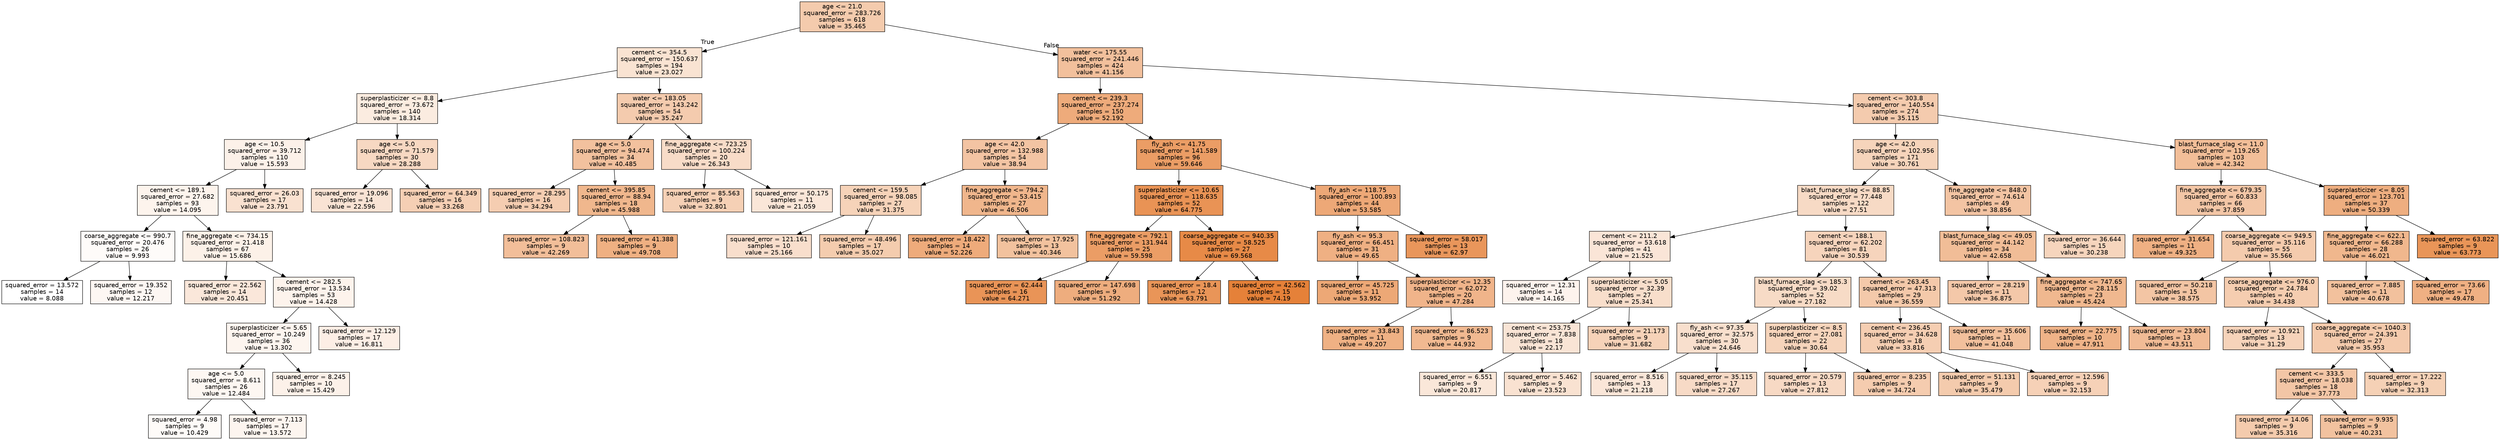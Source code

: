 digraph Tree {
node [shape=box, style="filled", color="black", fontname="helvetica"] ;
edge [fontname="helvetica"] ;
0 [label="age <= 21.0\nsquared_error = 283.726\nsamples = 618\nvalue = 35.465", fillcolor="#f4cbad"] ;
1 [label="cement <= 354.5\nsquared_error = 150.637\nsamples = 194\nvalue = 23.027", fillcolor="#f9e3d2"] ;
0 -> 1 [labeldistance=2.5, labelangle=45, headlabel="True"] ;
2 [label="superplasticizer <= 8.8\nsquared_error = 73.672\nsamples = 140\nvalue = 18.314", fillcolor="#fbece0"] ;
1 -> 2 ;
3 [label="age <= 10.5\nsquared_error = 39.712\nsamples = 110\nvalue = 15.593", fillcolor="#fcf1e9"] ;
2 -> 3 ;
4 [label="cement <= 189.1\nsquared_error = 27.682\nsamples = 93\nvalue = 14.095", fillcolor="#fdf4ed"] ;
3 -> 4 ;
5 [label="coarse_aggregate <= 990.7\nsquared_error = 20.476\nsamples = 26\nvalue = 9.993", fillcolor="#fefbf9"] ;
4 -> 5 ;
6 [label="squared_error = 13.572\nsamples = 14\nvalue = 8.088", fillcolor="#ffffff"] ;
5 -> 6 ;
7 [label="squared_error = 19.352\nsamples = 12\nvalue = 12.217", fillcolor="#fdf7f3"] ;
5 -> 7 ;
8 [label="fine_aggregate <= 734.15\nsquared_error = 21.418\nsamples = 67\nvalue = 15.686", fillcolor="#fcf1e8"] ;
4 -> 8 ;
9 [label="squared_error = 22.562\nsamples = 14\nvalue = 20.451", fillcolor="#fae7da"] ;
8 -> 9 ;
10 [label="cement <= 282.5\nsquared_error = 13.534\nsamples = 53\nvalue = 14.428", fillcolor="#fdf3ec"] ;
8 -> 10 ;
11 [label="superplasticizer <= 5.65\nsquared_error = 10.249\nsamples = 36\nvalue = 13.302", fillcolor="#fdf5ef"] ;
10 -> 11 ;
12 [label="age <= 5.0\nsquared_error = 8.611\nsamples = 26\nvalue = 12.484", fillcolor="#fdf7f2"] ;
11 -> 12 ;
13 [label="squared_error = 4.98\nsamples = 9\nvalue = 10.429", fillcolor="#fefbf8"] ;
12 -> 13 ;
14 [label="squared_error = 7.113\nsamples = 17\nvalue = 13.572", fillcolor="#fdf5ef"] ;
12 -> 14 ;
15 [label="squared_error = 8.245\nsamples = 10\nvalue = 15.429", fillcolor="#fcf1e9"] ;
11 -> 15 ;
16 [label="squared_error = 12.129\nsamples = 17\nvalue = 16.811", fillcolor="#fceee5"] ;
10 -> 16 ;
17 [label="squared_error = 26.03\nsamples = 17\nvalue = 23.791", fillcolor="#f9e1d0"] ;
3 -> 17 ;
18 [label="age <= 5.0\nsquared_error = 71.579\nsamples = 30\nvalue = 28.288", fillcolor="#f7d8c2"] ;
2 -> 18 ;
19 [label="squared_error = 19.096\nsamples = 14\nvalue = 22.596", fillcolor="#f9e3d4"] ;
18 -> 19 ;
20 [label="squared_error = 64.349\nsamples = 16\nvalue = 33.268", fillcolor="#f5cfb4"] ;
18 -> 20 ;
21 [label="water <= 183.05\nsquared_error = 143.242\nsamples = 54\nvalue = 35.247", fillcolor="#f4cbae"] ;
1 -> 21 ;
22 [label="age <= 5.0\nsquared_error = 94.474\nsamples = 34\nvalue = 40.485", fillcolor="#f2c19e"] ;
21 -> 22 ;
23 [label="squared_error = 28.295\nsamples = 16\nvalue = 34.294", fillcolor="#f5cdb1"] ;
22 -> 23 ;
24 [label="cement <= 395.85\nsquared_error = 88.94\nsamples = 18\nvalue = 45.988", fillcolor="#f0b78d"] ;
22 -> 24 ;
25 [label="squared_error = 108.823\nsamples = 9\nvalue = 42.269", fillcolor="#f2be99"] ;
24 -> 25 ;
26 [label="squared_error = 41.388\nsamples = 9\nvalue = 49.708", fillcolor="#efb082"] ;
24 -> 26 ;
27 [label="fine_aggregate <= 723.25\nsquared_error = 100.224\nsamples = 20\nvalue = 26.343", fillcolor="#f8dcc8"] ;
21 -> 27 ;
28 [label="squared_error = 85.563\nsamples = 9\nvalue = 32.801", fillcolor="#f5d0b5"] ;
27 -> 28 ;
29 [label="squared_error = 50.175\nsamples = 11\nvalue = 21.059", fillcolor="#fae6d8"] ;
27 -> 29 ;
30 [label="water <= 175.55\nsquared_error = 241.446\nsamples = 424\nvalue = 41.156", fillcolor="#f2c09c"] ;
0 -> 30 [labeldistance=2.5, labelangle=-45, headlabel="False"] ;
31 [label="cement <= 239.3\nsquared_error = 237.274\nsamples = 150\nvalue = 52.192", fillcolor="#eeab7b"] ;
30 -> 31 ;
32 [label="age <= 42.0\nsquared_error = 132.988\nsamples = 54\nvalue = 38.94", fillcolor="#f3c4a3"] ;
31 -> 32 ;
33 [label="cement <= 159.5\nsquared_error = 98.085\nsamples = 27\nvalue = 31.375", fillcolor="#f6d3b9"] ;
32 -> 33 ;
34 [label="squared_error = 121.161\nsamples = 10\nvalue = 25.166", fillcolor="#f8decc"] ;
33 -> 34 ;
35 [label="squared_error = 48.496\nsamples = 17\nvalue = 35.027", fillcolor="#f4ccae"] ;
33 -> 35 ;
36 [label="fine_aggregate <= 794.2\nsquared_error = 53.415\nsamples = 27\nvalue = 46.506", fillcolor="#f0b68c"] ;
32 -> 36 ;
37 [label="squared_error = 18.422\nsamples = 14\nvalue = 52.226", fillcolor="#eeab7b"] ;
36 -> 37 ;
38 [label="squared_error = 17.925\nsamples = 13\nvalue = 40.346", fillcolor="#f2c29e"] ;
36 -> 38 ;
39 [label="fly_ash <= 41.75\nsquared_error = 141.589\nsamples = 96\nvalue = 59.646", fillcolor="#eb9d65"] ;
31 -> 39 ;
40 [label="superplasticizer <= 10.65\nsquared_error = 118.635\nsamples = 52\nvalue = 64.775", fillcolor="#e99355"] ;
39 -> 40 ;
41 [label="fine_aggregate <= 792.1\nsquared_error = 131.944\nsamples = 25\nvalue = 59.598", fillcolor="#eb9d65"] ;
40 -> 41 ;
42 [label="squared_error = 62.444\nsamples = 16\nvalue = 64.271", fillcolor="#e99457"] ;
41 -> 42 ;
43 [label="squared_error = 147.698\nsamples = 9\nvalue = 51.292", fillcolor="#eead7e"] ;
41 -> 43 ;
44 [label="coarse_aggregate <= 940.35\nsquared_error = 58.525\nsamples = 27\nvalue = 69.568", fillcolor="#e78a47"] ;
40 -> 44 ;
45 [label="squared_error = 18.4\nsamples = 12\nvalue = 63.791", fillcolor="#e99558"] ;
44 -> 45 ;
46 [label="squared_error = 42.562\nsamples = 15\nvalue = 74.19", fillcolor="#e58139"] ;
44 -> 46 ;
47 [label="fly_ash <= 118.75\nsquared_error = 100.893\nsamples = 44\nvalue = 53.585", fillcolor="#eda877"] ;
39 -> 47 ;
48 [label="fly_ash <= 95.3\nsquared_error = 66.451\nsamples = 31\nvalue = 49.65", fillcolor="#efb083"] ;
47 -> 48 ;
49 [label="squared_error = 45.725\nsamples = 11\nvalue = 53.952", fillcolor="#eda876"] ;
48 -> 49 ;
50 [label="superplasticizer <= 12.35\nsquared_error = 62.072\nsamples = 20\nvalue = 47.284", fillcolor="#f0b48a"] ;
48 -> 50 ;
51 [label="squared_error = 33.843\nsamples = 11\nvalue = 49.207", fillcolor="#efb184"] ;
50 -> 51 ;
52 [label="squared_error = 86.523\nsamples = 9\nvalue = 44.932", fillcolor="#f1b991"] ;
50 -> 52 ;
53 [label="squared_error = 58.017\nsamples = 13\nvalue = 62.97", fillcolor="#e9965b"] ;
47 -> 53 ;
54 [label="cement <= 303.8\nsquared_error = 140.554\nsamples = 274\nvalue = 35.115", fillcolor="#f4cbae"] ;
30 -> 54 ;
55 [label="age <= 42.0\nsquared_error = 102.956\nsamples = 171\nvalue = 30.761", fillcolor="#f6d4bb"] ;
54 -> 55 ;
56 [label="blast_furnace_slag <= 88.85\nsquared_error = 77.448\nsamples = 122\nvalue = 27.51", fillcolor="#f7dac5"] ;
55 -> 56 ;
57 [label="cement <= 211.2\nsquared_error = 53.618\nsamples = 41\nvalue = 21.525", fillcolor="#fae5d7"] ;
56 -> 57 ;
58 [label="squared_error = 12.31\nsamples = 14\nvalue = 14.165", fillcolor="#fdf3ed"] ;
57 -> 58 ;
59 [label="superplasticizer <= 5.05\nsquared_error = 32.39\nsamples = 27\nvalue = 25.341", fillcolor="#f8decb"] ;
57 -> 59 ;
60 [label="cement <= 253.75\nsquared_error = 7.838\nsamples = 18\nvalue = 22.17", fillcolor="#f9e4d5"] ;
59 -> 60 ;
61 [label="squared_error = 6.551\nsamples = 9\nvalue = 20.817", fillcolor="#fae7d9"] ;
60 -> 61 ;
62 [label="squared_error = 5.462\nsamples = 9\nvalue = 23.523", fillcolor="#f9e2d1"] ;
60 -> 62 ;
63 [label="squared_error = 21.173\nsamples = 9\nvalue = 31.682", fillcolor="#f6d2b8"] ;
59 -> 63 ;
64 [label="cement <= 188.1\nsquared_error = 62.202\nsamples = 81\nvalue = 30.539", fillcolor="#f6d4bc"] ;
56 -> 64 ;
65 [label="blast_furnace_slag <= 185.3\nsquared_error = 39.02\nsamples = 52\nvalue = 27.182", fillcolor="#f7dbc6"] ;
64 -> 65 ;
66 [label="fly_ash <= 97.35\nsquared_error = 32.575\nsamples = 30\nvalue = 24.646", fillcolor="#f8dfcd"] ;
65 -> 66 ;
67 [label="squared_error = 8.516\nsamples = 13\nvalue = 21.218", fillcolor="#fae6d8"] ;
66 -> 67 ;
68 [label="squared_error = 35.115\nsamples = 17\nvalue = 27.267", fillcolor="#f7dac6"] ;
66 -> 68 ;
69 [label="superplasticizer <= 8.5\nsquared_error = 27.081\nsamples = 22\nvalue = 30.64", fillcolor="#f6d4bb"] ;
65 -> 69 ;
70 [label="squared_error = 20.579\nsamples = 13\nvalue = 27.812", fillcolor="#f7d9c4"] ;
69 -> 70 ;
71 [label="squared_error = 8.235\nsamples = 9\nvalue = 34.724", fillcolor="#f5ccaf"] ;
69 -> 71 ;
72 [label="cement <= 263.45\nsquared_error = 47.313\nsamples = 29\nvalue = 36.559", fillcolor="#f4c9aa"] ;
64 -> 72 ;
73 [label="cement <= 236.45\nsquared_error = 34.628\nsamples = 18\nvalue = 33.816", fillcolor="#f5ceb2"] ;
72 -> 73 ;
74 [label="squared_error = 51.131\nsamples = 9\nvalue = 35.479", fillcolor="#f4cbad"] ;
73 -> 74 ;
75 [label="squared_error = 12.596\nsamples = 9\nvalue = 32.153", fillcolor="#f6d1b7"] ;
73 -> 75 ;
76 [label="squared_error = 35.606\nsamples = 11\nvalue = 41.048", fillcolor="#f2c09c"] ;
72 -> 76 ;
77 [label="fine_aggregate <= 848.0\nsquared_error = 74.614\nsamples = 49\nvalue = 38.856", fillcolor="#f3c4a3"] ;
55 -> 77 ;
78 [label="blast_furnace_slag <= 49.05\nsquared_error = 44.142\nsamples = 34\nvalue = 42.658", fillcolor="#f1bd97"] ;
77 -> 78 ;
79 [label="squared_error = 28.219\nsamples = 11\nvalue = 36.875", fillcolor="#f4c8a9"] ;
78 -> 79 ;
80 [label="fine_aggregate <= 747.65\nsquared_error = 28.115\nsamples = 23\nvalue = 45.424", fillcolor="#f0b88f"] ;
78 -> 80 ;
81 [label="squared_error = 22.775\nsamples = 10\nvalue = 47.911", fillcolor="#efb388"] ;
80 -> 81 ;
82 [label="squared_error = 23.804\nsamples = 13\nvalue = 43.511", fillcolor="#f1bb95"] ;
80 -> 82 ;
83 [label="squared_error = 36.644\nsamples = 15\nvalue = 30.238", fillcolor="#f6d5bd"] ;
77 -> 83 ;
84 [label="blast_furnace_slag <= 11.0\nsquared_error = 119.265\nsamples = 103\nvalue = 42.342", fillcolor="#f2be98"] ;
54 -> 84 ;
85 [label="fine_aggregate <= 679.35\nsquared_error = 60.833\nsamples = 66\nvalue = 37.859", fillcolor="#f3c6a6"] ;
84 -> 85 ;
86 [label="squared_error = 31.654\nsamples = 11\nvalue = 49.325", fillcolor="#efb083"] ;
85 -> 86 ;
87 [label="coarse_aggregate <= 949.5\nsquared_error = 35.116\nsamples = 55\nvalue = 35.566", fillcolor="#f4cbad"] ;
85 -> 87 ;
88 [label="squared_error = 50.218\nsamples = 15\nvalue = 38.575", fillcolor="#f3c5a4"] ;
87 -> 88 ;
89 [label="coarse_aggregate <= 976.0\nsquared_error = 24.784\nsamples = 40\nvalue = 34.438", fillcolor="#f5cdb0"] ;
87 -> 89 ;
90 [label="squared_error = 10.921\nsamples = 13\nvalue = 31.29", fillcolor="#f6d3ba"] ;
89 -> 90 ;
91 [label="coarse_aggregate <= 1040.3\nsquared_error = 24.391\nsamples = 27\nvalue = 35.953", fillcolor="#f4caac"] ;
89 -> 91 ;
92 [label="cement <= 333.5\nsquared_error = 18.038\nsamples = 18\nvalue = 37.773", fillcolor="#f3c6a6"] ;
91 -> 92 ;
93 [label="squared_error = 14.06\nsamples = 9\nvalue = 35.316", fillcolor="#f4cbad"] ;
92 -> 93 ;
94 [label="squared_error = 9.935\nsamples = 9\nvalue = 40.231", fillcolor="#f2c29f"] ;
92 -> 94 ;
95 [label="squared_error = 17.222\nsamples = 9\nvalue = 32.313", fillcolor="#f5d1b6"] ;
91 -> 95 ;
96 [label="superplasticizer <= 8.05\nsquared_error = 123.701\nsamples = 37\nvalue = 50.339", fillcolor="#eeae80"] ;
84 -> 96 ;
97 [label="fine_aggregate <= 622.1\nsquared_error = 66.288\nsamples = 28\nvalue = 46.021", fillcolor="#f0b78d"] ;
96 -> 97 ;
98 [label="squared_error = 7.885\nsamples = 11\nvalue = 40.678", fillcolor="#f2c19d"] ;
97 -> 98 ;
99 [label="squared_error = 73.66\nsamples = 17\nvalue = 49.478", fillcolor="#efb083"] ;
97 -> 99 ;
100 [label="squared_error = 63.822\nsamples = 9\nvalue = 63.773", fillcolor="#e99558"] ;
96 -> 100 ;
}